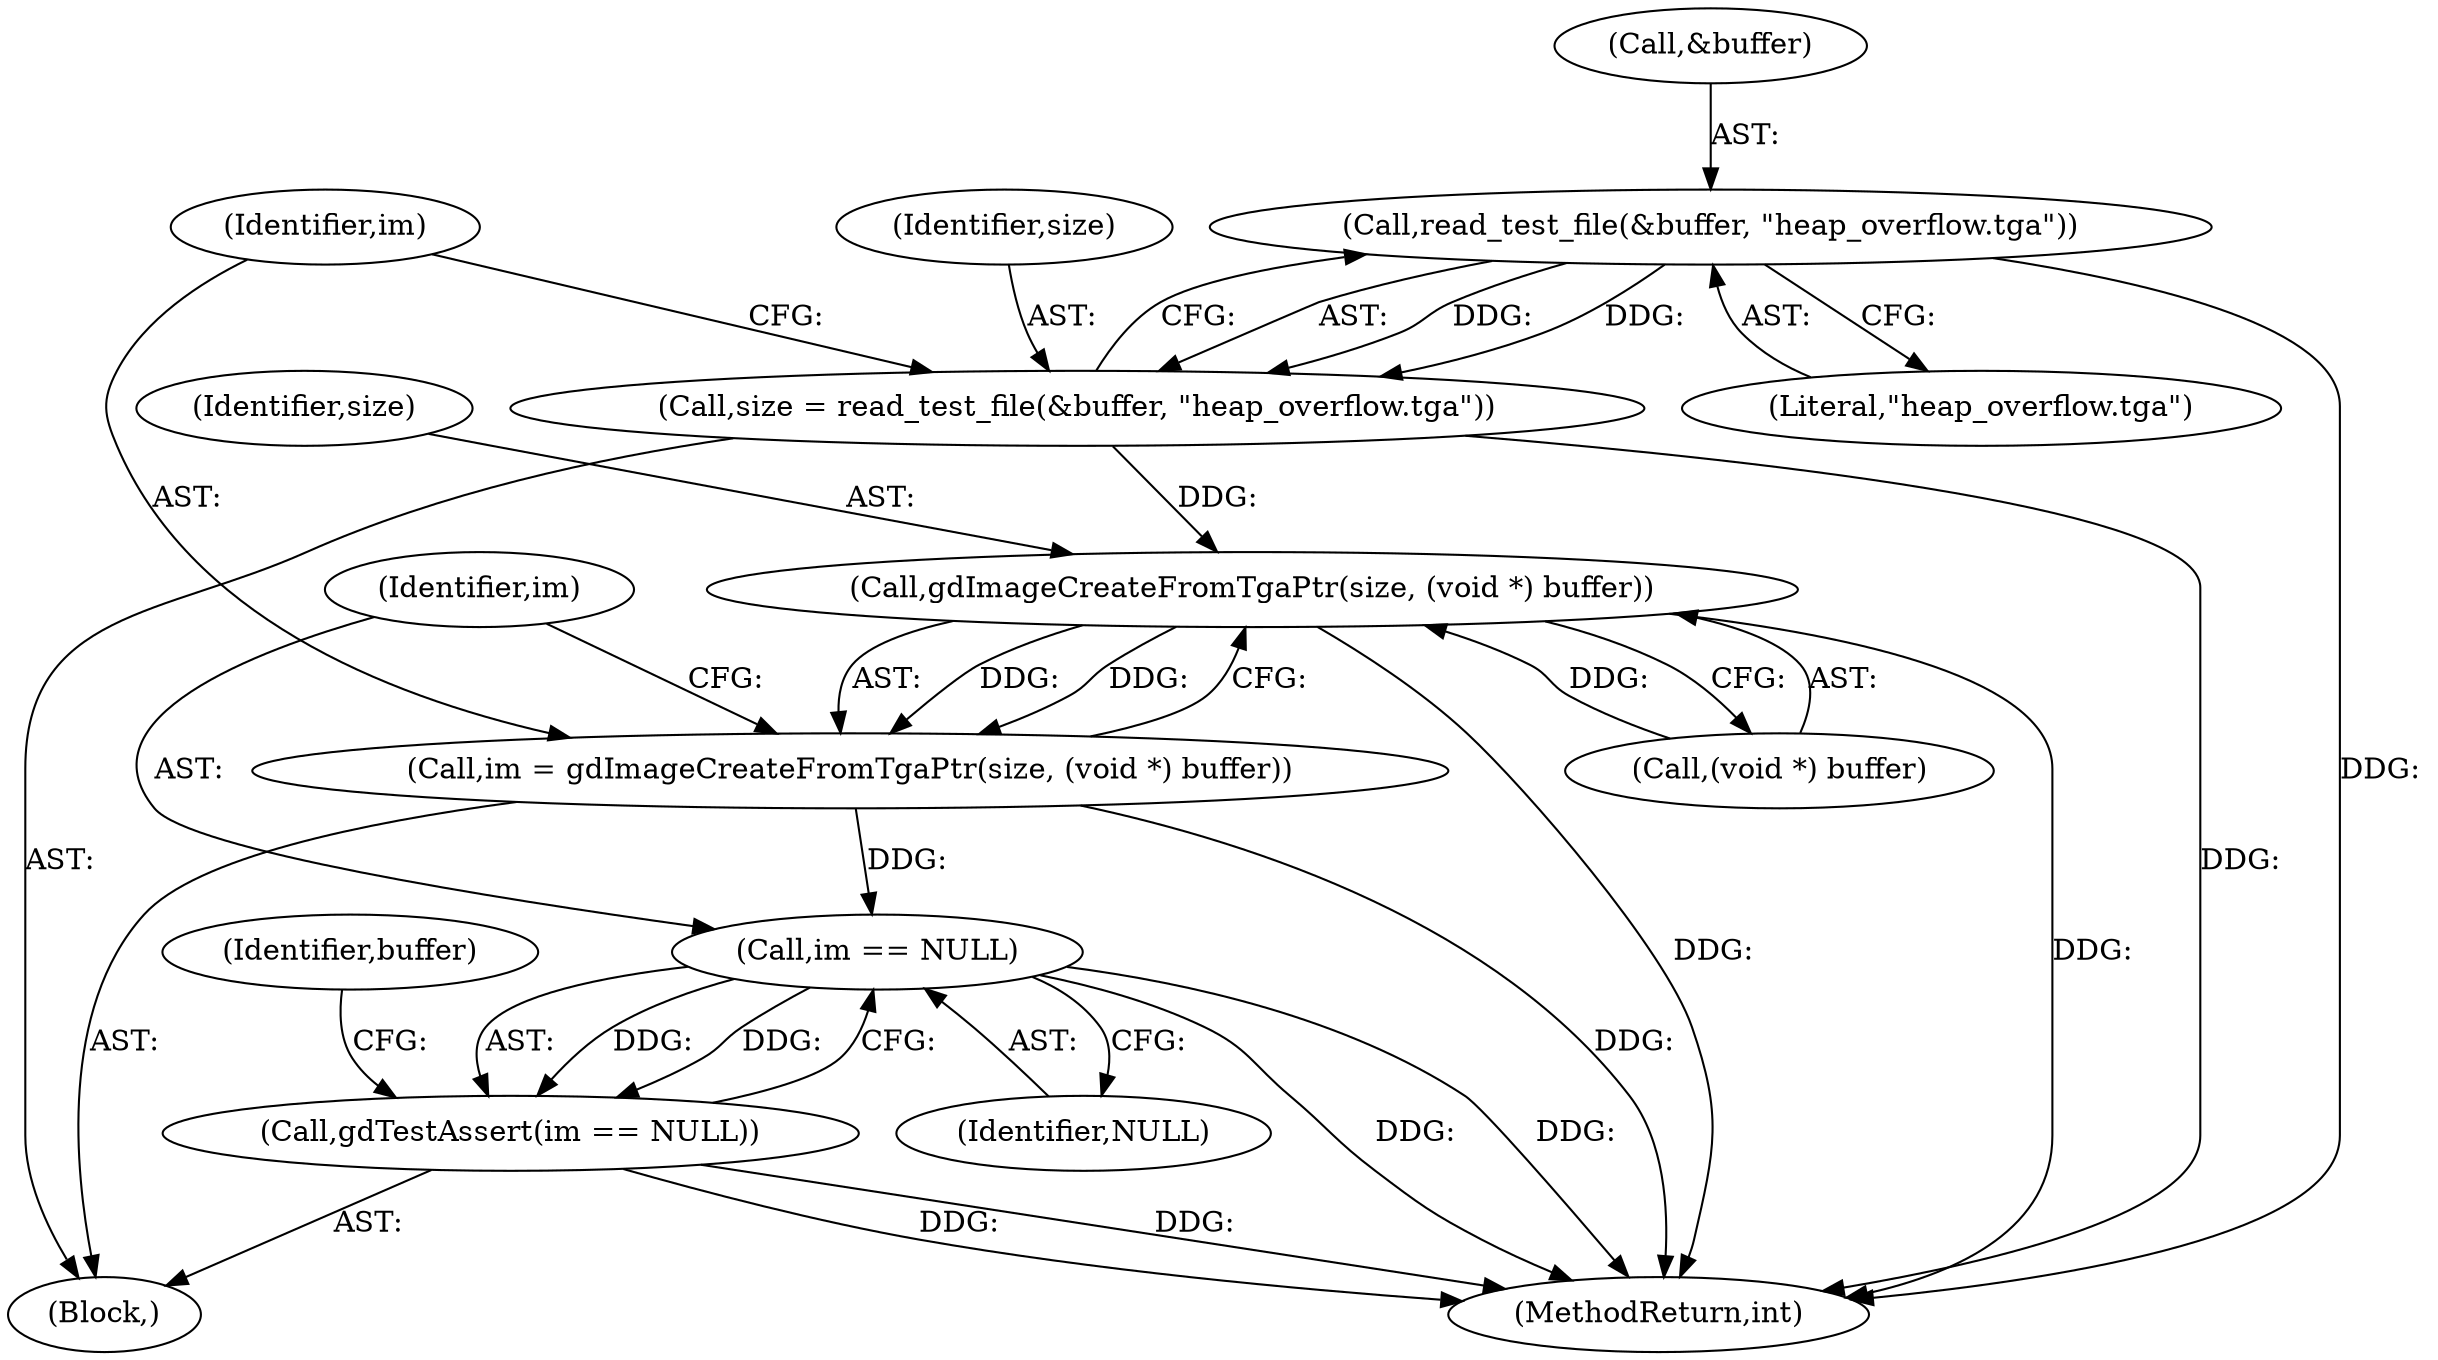 digraph "0_libgd_58b6dde319c301b0eae27d12e2a659e067d80558_0@API" {
"1000107" [label="(Call,read_test_file(&buffer, \"heap_overflow.tga\"))"];
"1000105" [label="(Call,size = read_test_file(&buffer, \"heap_overflow.tga\"))"];
"1000113" [label="(Call,gdImageCreateFromTgaPtr(size, (void *) buffer))"];
"1000111" [label="(Call,im = gdImageCreateFromTgaPtr(size, (void *) buffer))"];
"1000119" [label="(Call,im == NULL)"];
"1000118" [label="(Call,gdTestAssert(im == NULL))"];
"1000101" [label="(Block,)"];
"1000108" [label="(Call,&buffer)"];
"1000120" [label="(Identifier,im)"];
"1000115" [label="(Call,(void *) buffer)"];
"1000126" [label="(MethodReturn,int)"];
"1000119" [label="(Call,im == NULL)"];
"1000112" [label="(Identifier,im)"];
"1000110" [label="(Literal,\"heap_overflow.tga\")"];
"1000114" [label="(Identifier,size)"];
"1000121" [label="(Identifier,NULL)"];
"1000123" [label="(Identifier,buffer)"];
"1000111" [label="(Call,im = gdImageCreateFromTgaPtr(size, (void *) buffer))"];
"1000105" [label="(Call,size = read_test_file(&buffer, \"heap_overflow.tga\"))"];
"1000118" [label="(Call,gdTestAssert(im == NULL))"];
"1000113" [label="(Call,gdImageCreateFromTgaPtr(size, (void *) buffer))"];
"1000106" [label="(Identifier,size)"];
"1000107" [label="(Call,read_test_file(&buffer, \"heap_overflow.tga\"))"];
"1000107" -> "1000105"  [label="AST: "];
"1000107" -> "1000110"  [label="CFG: "];
"1000108" -> "1000107"  [label="AST: "];
"1000110" -> "1000107"  [label="AST: "];
"1000105" -> "1000107"  [label="CFG: "];
"1000107" -> "1000126"  [label="DDG: "];
"1000107" -> "1000105"  [label="DDG: "];
"1000107" -> "1000105"  [label="DDG: "];
"1000105" -> "1000101"  [label="AST: "];
"1000106" -> "1000105"  [label="AST: "];
"1000112" -> "1000105"  [label="CFG: "];
"1000105" -> "1000126"  [label="DDG: "];
"1000105" -> "1000113"  [label="DDG: "];
"1000113" -> "1000111"  [label="AST: "];
"1000113" -> "1000115"  [label="CFG: "];
"1000114" -> "1000113"  [label="AST: "];
"1000115" -> "1000113"  [label="AST: "];
"1000111" -> "1000113"  [label="CFG: "];
"1000113" -> "1000126"  [label="DDG: "];
"1000113" -> "1000126"  [label="DDG: "];
"1000113" -> "1000111"  [label="DDG: "];
"1000113" -> "1000111"  [label="DDG: "];
"1000115" -> "1000113"  [label="DDG: "];
"1000111" -> "1000101"  [label="AST: "];
"1000112" -> "1000111"  [label="AST: "];
"1000120" -> "1000111"  [label="CFG: "];
"1000111" -> "1000126"  [label="DDG: "];
"1000111" -> "1000119"  [label="DDG: "];
"1000119" -> "1000118"  [label="AST: "];
"1000119" -> "1000121"  [label="CFG: "];
"1000120" -> "1000119"  [label="AST: "];
"1000121" -> "1000119"  [label="AST: "];
"1000118" -> "1000119"  [label="CFG: "];
"1000119" -> "1000126"  [label="DDG: "];
"1000119" -> "1000126"  [label="DDG: "];
"1000119" -> "1000118"  [label="DDG: "];
"1000119" -> "1000118"  [label="DDG: "];
"1000118" -> "1000101"  [label="AST: "];
"1000123" -> "1000118"  [label="CFG: "];
"1000118" -> "1000126"  [label="DDG: "];
"1000118" -> "1000126"  [label="DDG: "];
}
